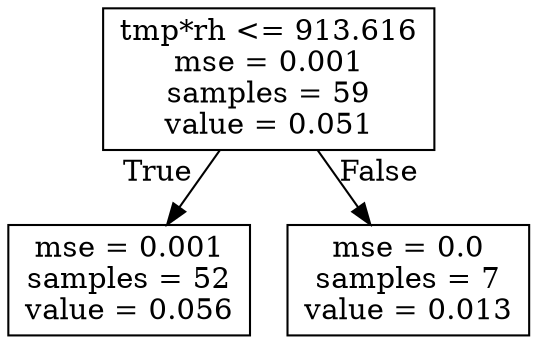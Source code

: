 digraph Tree {
node [shape=box] ;
0 [label="tmp*rh <= 913.616\nmse = 0.001\nsamples = 59\nvalue = 0.051"] ;
1 [label="mse = 0.001\nsamples = 52\nvalue = 0.056"] ;
0 -> 1 [labeldistance=2.5, labelangle=45, headlabel="True"] ;
2 [label="mse = 0.0\nsamples = 7\nvalue = 0.013"] ;
0 -> 2 [labeldistance=2.5, labelangle=-45, headlabel="False"] ;
}